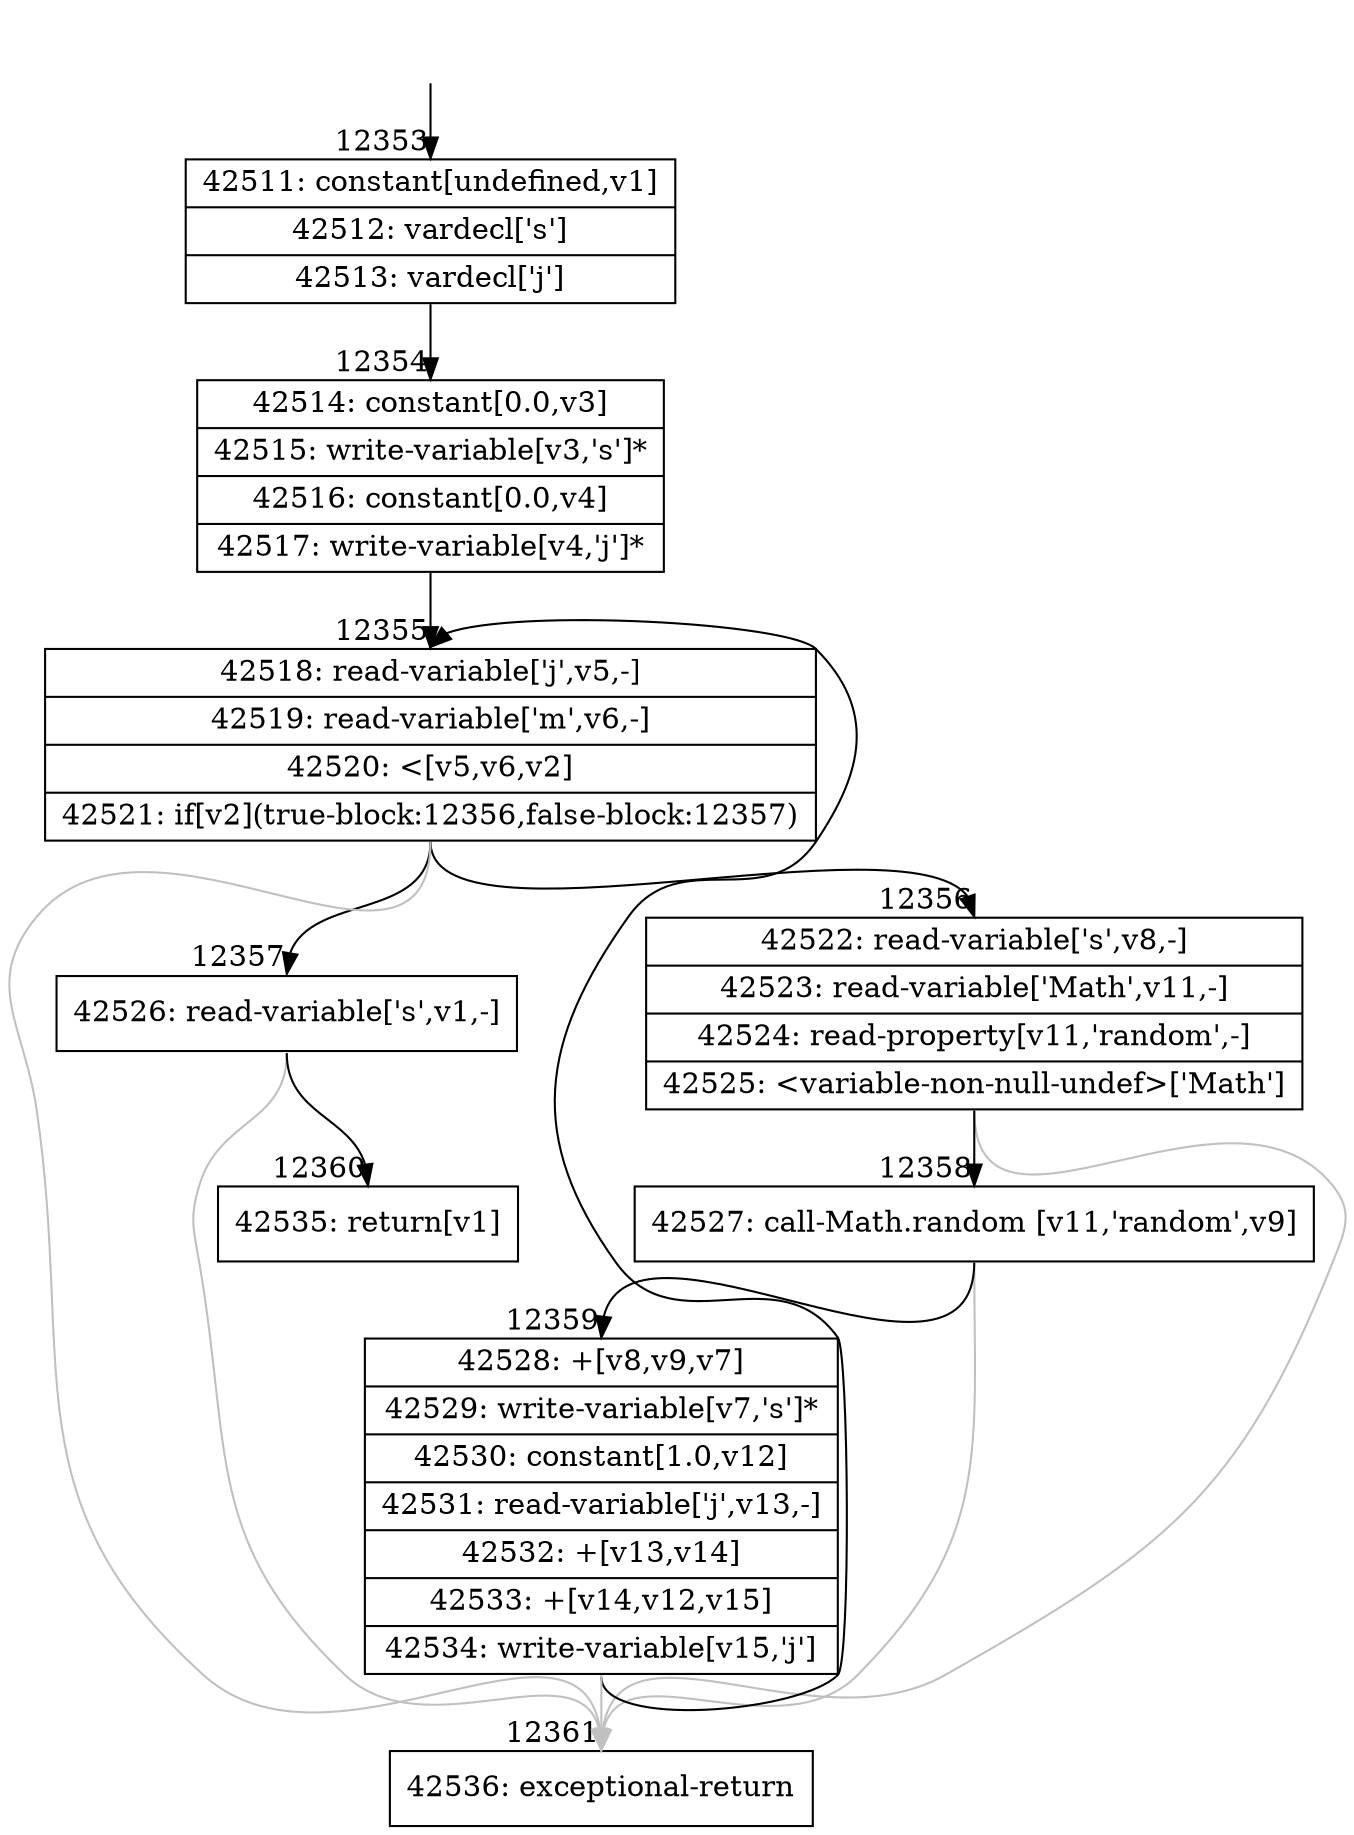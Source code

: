 digraph {
rankdir="TD"
BB_entry1139[shape=none,label=""];
BB_entry1139 -> BB12353 [tailport=s, headport=n, headlabel="    12353"]
BB12353 [shape=record label="{42511: constant[undefined,v1]|42512: vardecl['s']|42513: vardecl['j']}" ] 
BB12353 -> BB12354 [tailport=s, headport=n, headlabel="      12354"]
BB12354 [shape=record label="{42514: constant[0.0,v3]|42515: write-variable[v3,'s']*|42516: constant[0.0,v4]|42517: write-variable[v4,'j']*}" ] 
BB12354 -> BB12355 [tailport=s, headport=n, headlabel="      12355"]
BB12355 [shape=record label="{42518: read-variable['j',v5,-]|42519: read-variable['m',v6,-]|42520: \<[v5,v6,v2]|42521: if[v2](true-block:12356,false-block:12357)}" ] 
BB12355 -> BB12356 [tailport=s, headport=n, headlabel="      12356"]
BB12355 -> BB12357 [tailport=s, headport=n, headlabel="      12357"]
BB12355 -> BB12361 [tailport=s, headport=n, color=gray, headlabel="      12361"]
BB12356 [shape=record label="{42522: read-variable['s',v8,-]|42523: read-variable['Math',v11,-]|42524: read-property[v11,'random',-]|42525: \<variable-non-null-undef\>['Math']}" ] 
BB12356 -> BB12358 [tailport=s, headport=n, headlabel="      12358"]
BB12356 -> BB12361 [tailport=s, headport=n, color=gray]
BB12357 [shape=record label="{42526: read-variable['s',v1,-]}" ] 
BB12357 -> BB12360 [tailport=s, headport=n, headlabel="      12360"]
BB12357 -> BB12361 [tailport=s, headport=n, color=gray]
BB12358 [shape=record label="{42527: call-Math.random [v11,'random',v9]}" ] 
BB12358 -> BB12359 [tailport=s, headport=n, headlabel="      12359"]
BB12358 -> BB12361 [tailport=s, headport=n, color=gray]
BB12359 [shape=record label="{42528: +[v8,v9,v7]|42529: write-variable[v7,'s']*|42530: constant[1.0,v12]|42531: read-variable['j',v13,-]|42532: +[v13,v14]|42533: +[v14,v12,v15]|42534: write-variable[v15,'j']}" ] 
BB12359 -> BB12355 [tailport=s, headport=n]
BB12359 -> BB12361 [tailport=s, headport=n, color=gray]
BB12360 [shape=record label="{42535: return[v1]}" ] 
BB12361 [shape=record label="{42536: exceptional-return}" ] 
//#$~ 7425
}
